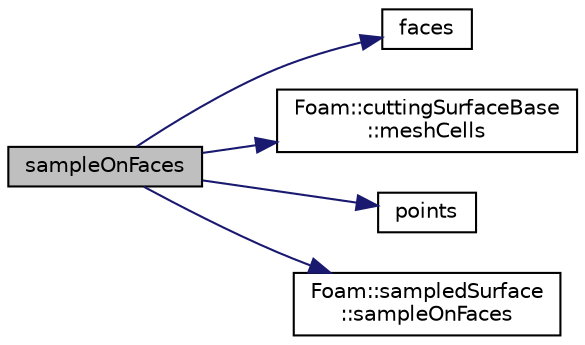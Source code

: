 digraph "sampleOnFaces"
{
  bgcolor="transparent";
  edge [fontname="Helvetica",fontsize="10",labelfontname="Helvetica",labelfontsize="10"];
  node [fontname="Helvetica",fontsize="10",shape=record];
  rankdir="LR";
  Node1 [label="sampleOnFaces",height=0.2,width=0.4,color="black", fillcolor="grey75", style="filled" fontcolor="black"];
  Node1 -> Node2 [color="midnightblue",fontsize="10",style="solid",fontname="Helvetica"];
  Node2 [label="faces",height=0.2,width=0.4,color="black",URL="$classFoam_1_1sampledCuttingSurface.html#a4d06c698bba36dbfe629cf0cda3649b1",tooltip="Faces of surface. "];
  Node1 -> Node3 [color="midnightblue",fontsize="10",style="solid",fontname="Helvetica"];
  Node3 [label="Foam::cuttingSurfaceBase\l::meshCells",height=0.2,width=0.4,color="black",URL="$classFoam_1_1cuttingSurfaceBase.html#ad042cc0855b543ab7596715741ab8311",tooltip="The mesh cells cut. "];
  Node1 -> Node4 [color="midnightblue",fontsize="10",style="solid",fontname="Helvetica"];
  Node4 [label="points",height=0.2,width=0.4,color="black",URL="$classFoam_1_1sampledCuttingSurface.html#a419417e2425dc489a0d4eb9f257e557b",tooltip="Points of surface. "];
  Node1 -> Node5 [color="midnightblue",fontsize="10",style="solid",fontname="Helvetica"];
  Node5 [label="Foam::sampledSurface\l::sampleOnFaces",height=0.2,width=0.4,color="black",URL="$classFoam_1_1sampledSurface.html#a9fb76fb748cde34167297d8ec12963d8",tooltip="General loop for sampling elements to faces. "];
}
